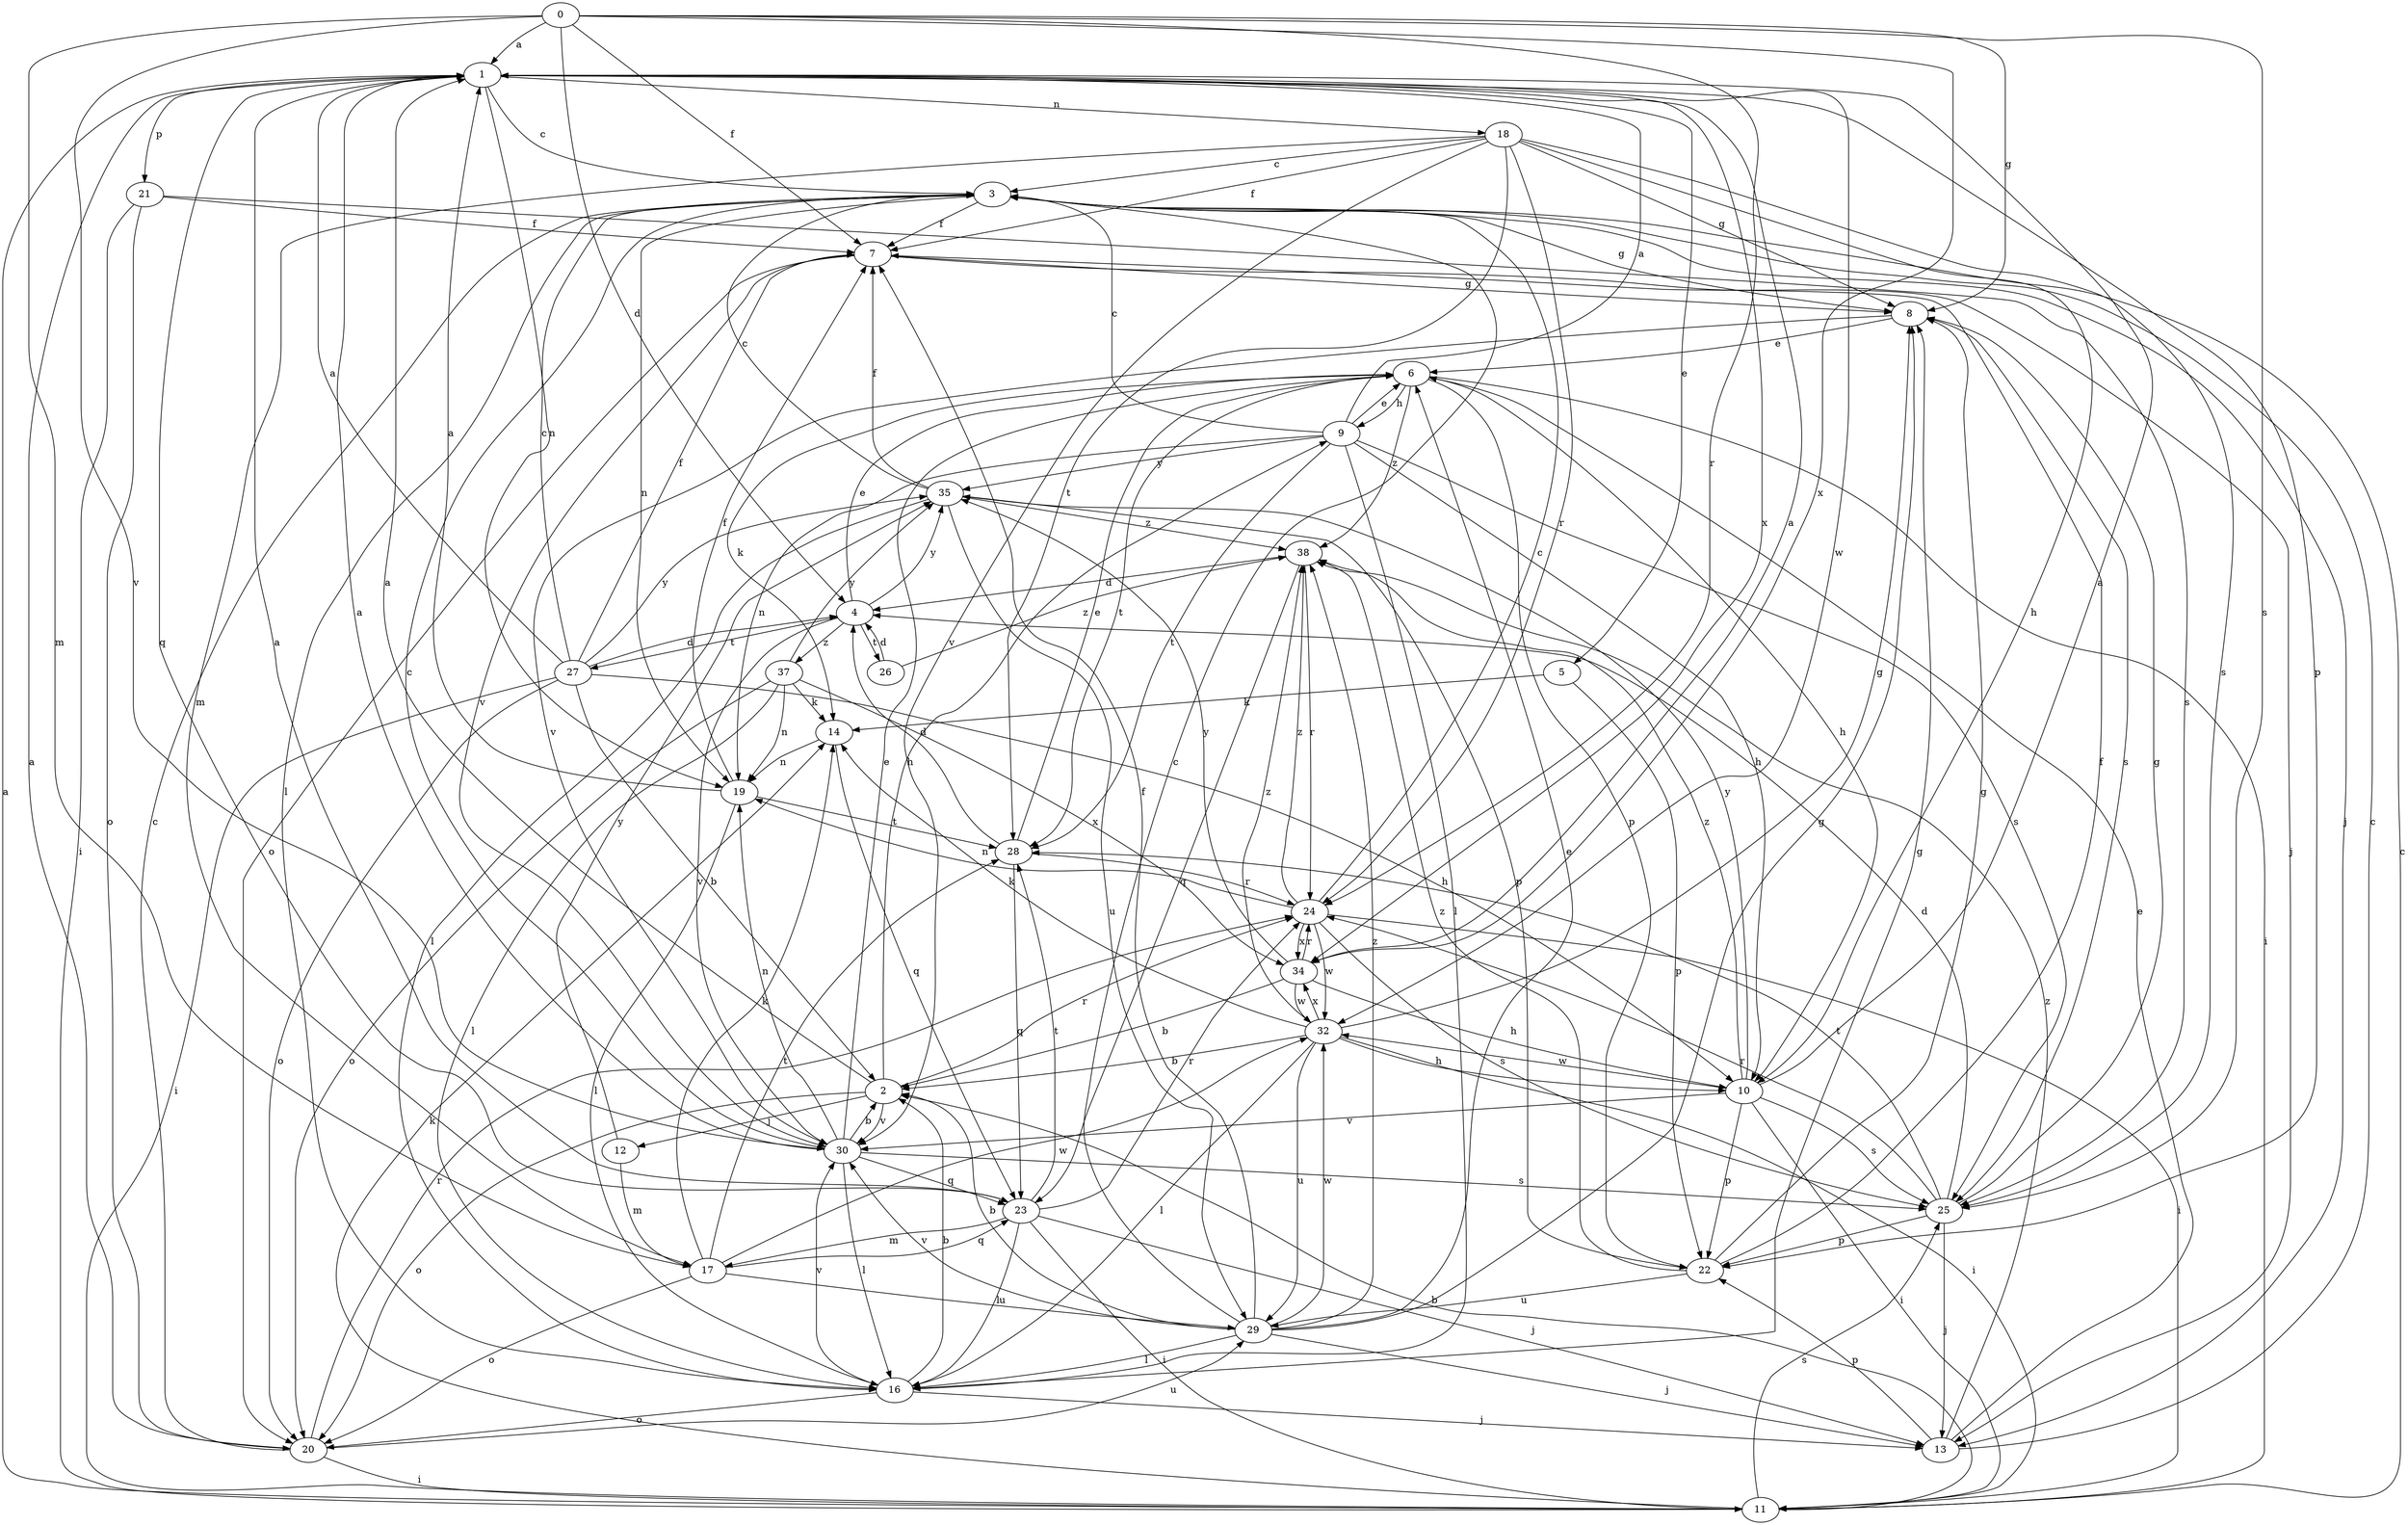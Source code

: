 strict digraph  {
0;
1;
2;
3;
4;
5;
6;
7;
8;
9;
10;
11;
12;
13;
14;
16;
17;
18;
19;
20;
21;
22;
23;
24;
25;
26;
27;
28;
29;
30;
32;
34;
35;
37;
38;
0 -> 1  [label=a];
0 -> 4  [label=d];
0 -> 7  [label=f];
0 -> 8  [label=g];
0 -> 17  [label=m];
0 -> 24  [label=r];
0 -> 25  [label=s];
0 -> 30  [label=v];
0 -> 34  [label=x];
1 -> 3  [label=c];
1 -> 5  [label=e];
1 -> 18  [label=n];
1 -> 19  [label=n];
1 -> 21  [label=p];
1 -> 22  [label=p];
1 -> 23  [label=q];
1 -> 32  [label=w];
1 -> 34  [label=x];
2 -> 1  [label=a];
2 -> 9  [label=h];
2 -> 12  [label=j];
2 -> 20  [label=o];
2 -> 24  [label=r];
2 -> 30  [label=v];
3 -> 7  [label=f];
3 -> 8  [label=g];
3 -> 13  [label=j];
3 -> 16  [label=l];
3 -> 19  [label=n];
4 -> 6  [label=e];
4 -> 26  [label=t];
4 -> 27  [label=t];
4 -> 30  [label=v];
4 -> 35  [label=y];
4 -> 37  [label=z];
5 -> 14  [label=k];
5 -> 22  [label=p];
6 -> 9  [label=h];
6 -> 10  [label=h];
6 -> 11  [label=i];
6 -> 14  [label=k];
6 -> 22  [label=p];
6 -> 28  [label=t];
6 -> 38  [label=z];
7 -> 8  [label=g];
7 -> 13  [label=j];
7 -> 20  [label=o];
7 -> 30  [label=v];
8 -> 6  [label=e];
8 -> 25  [label=s];
8 -> 30  [label=v];
9 -> 1  [label=a];
9 -> 3  [label=c];
9 -> 6  [label=e];
9 -> 10  [label=h];
9 -> 16  [label=l];
9 -> 19  [label=n];
9 -> 25  [label=s];
9 -> 28  [label=t];
9 -> 35  [label=y];
10 -> 1  [label=a];
10 -> 11  [label=i];
10 -> 22  [label=p];
10 -> 25  [label=s];
10 -> 30  [label=v];
10 -> 32  [label=w];
10 -> 35  [label=y];
10 -> 38  [label=z];
11 -> 1  [label=a];
11 -> 2  [label=b];
11 -> 3  [label=c];
11 -> 14  [label=k];
11 -> 25  [label=s];
12 -> 17  [label=m];
12 -> 35  [label=y];
13 -> 3  [label=c];
13 -> 6  [label=e];
13 -> 22  [label=p];
13 -> 38  [label=z];
14 -> 19  [label=n];
14 -> 23  [label=q];
16 -> 2  [label=b];
16 -> 8  [label=g];
16 -> 13  [label=j];
16 -> 20  [label=o];
16 -> 30  [label=v];
17 -> 14  [label=k];
17 -> 20  [label=o];
17 -> 23  [label=q];
17 -> 28  [label=t];
17 -> 29  [label=u];
17 -> 32  [label=w];
18 -> 3  [label=c];
18 -> 7  [label=f];
18 -> 8  [label=g];
18 -> 10  [label=h];
18 -> 17  [label=m];
18 -> 24  [label=r];
18 -> 25  [label=s];
18 -> 28  [label=t];
18 -> 30  [label=v];
19 -> 1  [label=a];
19 -> 7  [label=f];
19 -> 16  [label=l];
19 -> 28  [label=t];
20 -> 1  [label=a];
20 -> 3  [label=c];
20 -> 11  [label=i];
20 -> 24  [label=r];
20 -> 29  [label=u];
21 -> 7  [label=f];
21 -> 11  [label=i];
21 -> 20  [label=o];
21 -> 25  [label=s];
22 -> 7  [label=f];
22 -> 8  [label=g];
22 -> 29  [label=u];
22 -> 38  [label=z];
23 -> 1  [label=a];
23 -> 11  [label=i];
23 -> 13  [label=j];
23 -> 16  [label=l];
23 -> 17  [label=m];
23 -> 24  [label=r];
23 -> 28  [label=t];
24 -> 3  [label=c];
24 -> 11  [label=i];
24 -> 19  [label=n];
24 -> 25  [label=s];
24 -> 32  [label=w];
24 -> 34  [label=x];
24 -> 38  [label=z];
25 -> 4  [label=d];
25 -> 8  [label=g];
25 -> 13  [label=j];
25 -> 22  [label=p];
25 -> 24  [label=r];
25 -> 28  [label=t];
26 -> 4  [label=d];
26 -> 38  [label=z];
27 -> 1  [label=a];
27 -> 2  [label=b];
27 -> 3  [label=c];
27 -> 4  [label=d];
27 -> 7  [label=f];
27 -> 10  [label=h];
27 -> 11  [label=i];
27 -> 20  [label=o];
27 -> 35  [label=y];
28 -> 4  [label=d];
28 -> 6  [label=e];
28 -> 23  [label=q];
28 -> 24  [label=r];
29 -> 2  [label=b];
29 -> 3  [label=c];
29 -> 6  [label=e];
29 -> 7  [label=f];
29 -> 8  [label=g];
29 -> 13  [label=j];
29 -> 16  [label=l];
29 -> 30  [label=v];
29 -> 32  [label=w];
29 -> 38  [label=z];
30 -> 1  [label=a];
30 -> 2  [label=b];
30 -> 3  [label=c];
30 -> 6  [label=e];
30 -> 16  [label=l];
30 -> 19  [label=n];
30 -> 23  [label=q];
30 -> 25  [label=s];
32 -> 2  [label=b];
32 -> 8  [label=g];
32 -> 10  [label=h];
32 -> 11  [label=i];
32 -> 14  [label=k];
32 -> 16  [label=l];
32 -> 29  [label=u];
32 -> 34  [label=x];
32 -> 38  [label=z];
34 -> 1  [label=a];
34 -> 2  [label=b];
34 -> 10  [label=h];
34 -> 24  [label=r];
34 -> 32  [label=w];
34 -> 35  [label=y];
35 -> 3  [label=c];
35 -> 7  [label=f];
35 -> 16  [label=l];
35 -> 22  [label=p];
35 -> 29  [label=u];
35 -> 38  [label=z];
37 -> 14  [label=k];
37 -> 16  [label=l];
37 -> 19  [label=n];
37 -> 20  [label=o];
37 -> 34  [label=x];
37 -> 35  [label=y];
38 -> 4  [label=d];
38 -> 23  [label=q];
38 -> 24  [label=r];
}
